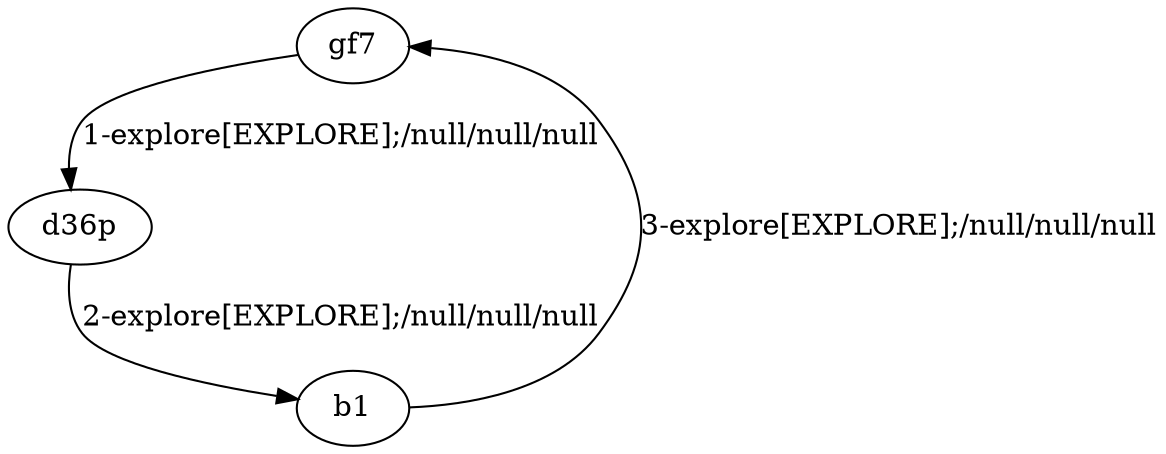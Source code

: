 # Total number of goals covered by this test: 1
# b1 --> gf7

digraph g {
"gf7" -> "d36p" [label = "1-explore[EXPLORE];/null/null/null"];
"d36p" -> "b1" [label = "2-explore[EXPLORE];/null/null/null"];
"b1" -> "gf7" [label = "3-explore[EXPLORE];/null/null/null"];
}
